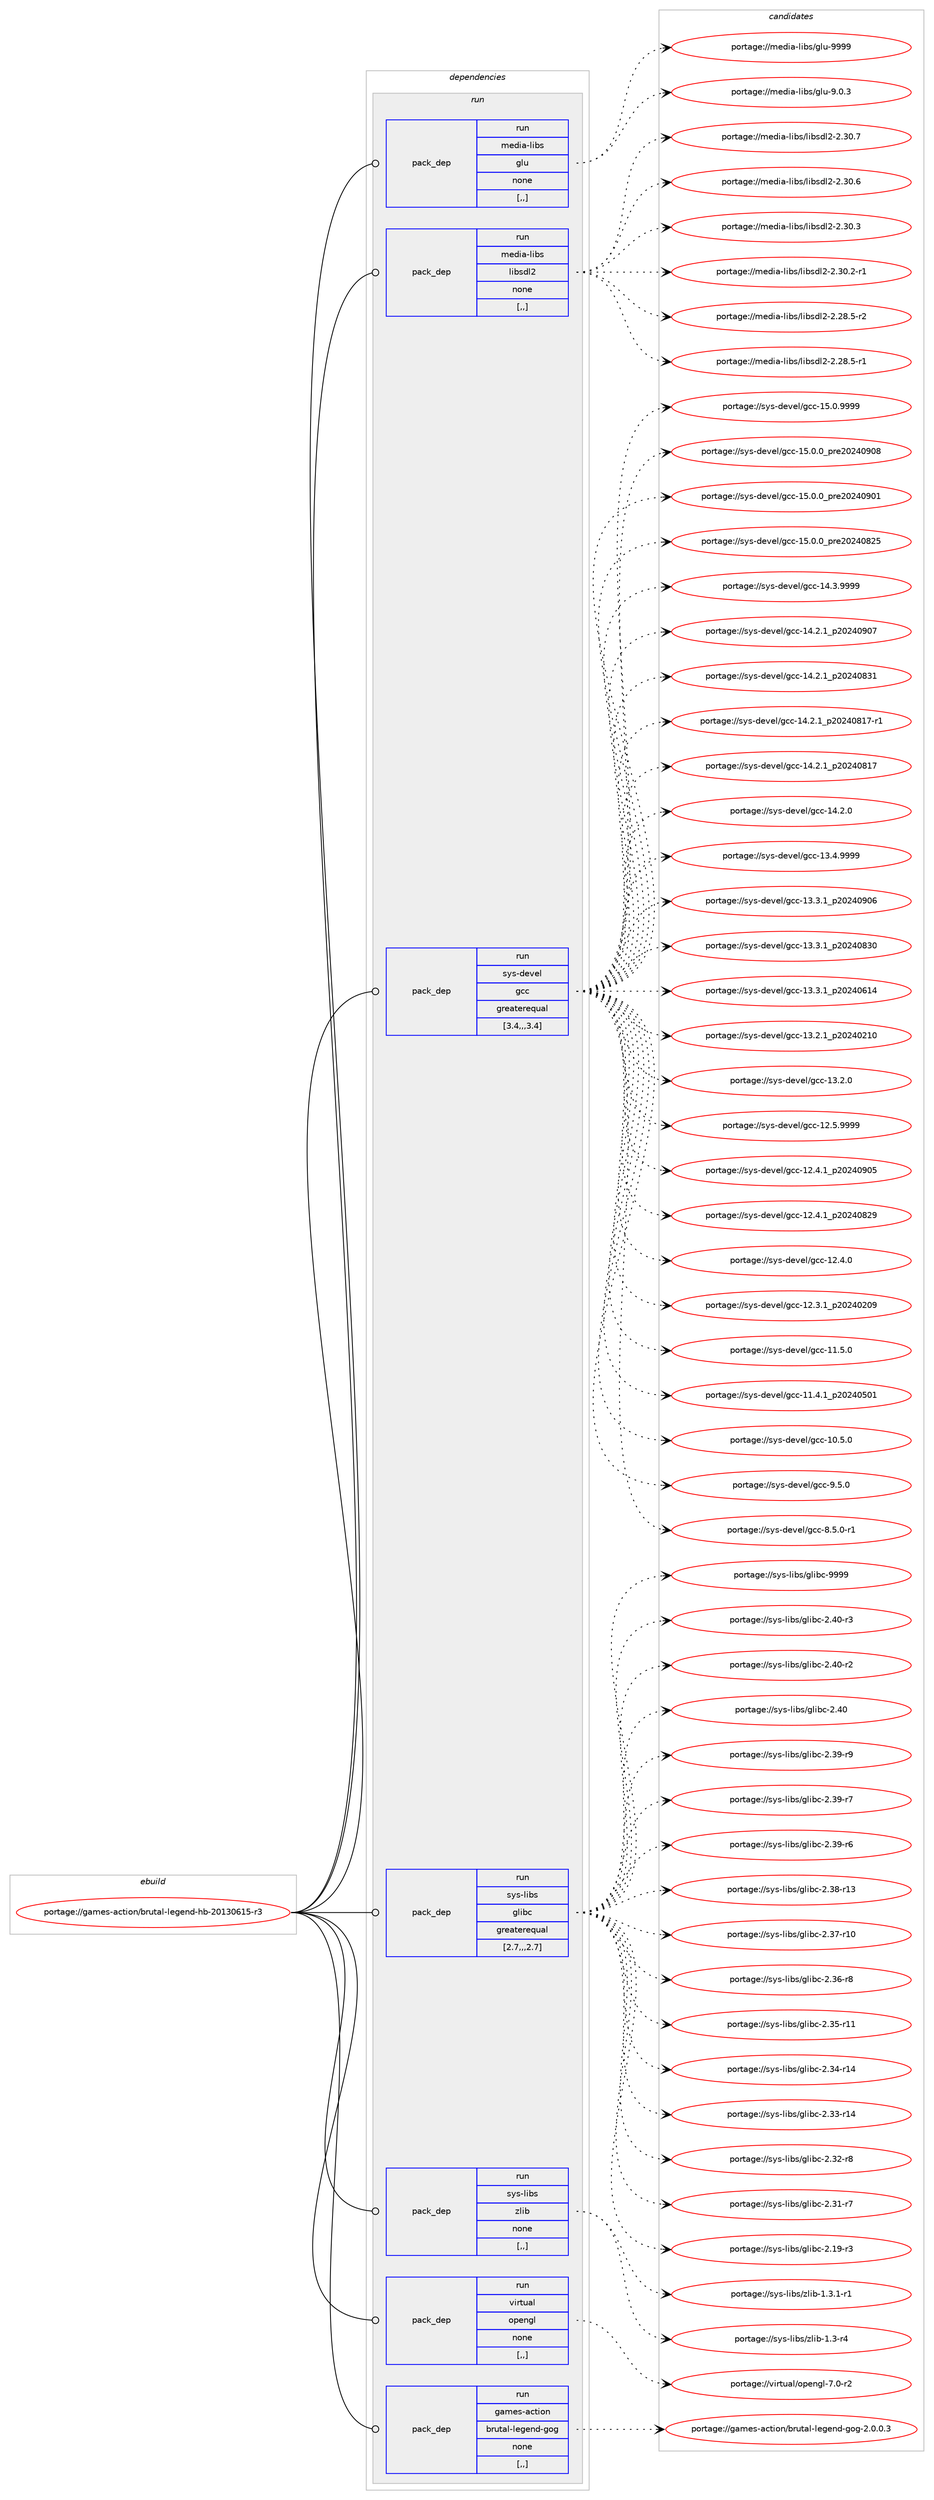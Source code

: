 digraph prolog {

# *************
# Graph options
# *************

newrank=true;
concentrate=true;
compound=true;
graph [rankdir=LR,fontname=Helvetica,fontsize=10,ranksep=1.5];#, ranksep=2.5, nodesep=0.2];
edge  [arrowhead=vee];
node  [fontname=Helvetica,fontsize=10];

# **********
# The ebuild
# **********

subgraph cluster_leftcol {
color=gray;
label=<<i>ebuild</i>>;
id [label="portage://games-action/brutal-legend-hb-20130615-r3", color=red, width=4, href="../games-action/brutal-legend-hb-20130615-r3.svg"];
}

# ****************
# The dependencies
# ****************

subgraph cluster_midcol {
color=gray;
label=<<i>dependencies</i>>;
subgraph cluster_compile {
fillcolor="#eeeeee";
style=filled;
label=<<i>compile</i>>;
}
subgraph cluster_compileandrun {
fillcolor="#eeeeee";
style=filled;
label=<<i>compile and run</i>>;
}
subgraph cluster_run {
fillcolor="#eeeeee";
style=filled;
label=<<i>run</i>>;
subgraph pack521157 {
dependency720371 [label=<<TABLE BORDER="0" CELLBORDER="1" CELLSPACING="0" CELLPADDING="4" WIDTH="220"><TR><TD ROWSPAN="6" CELLPADDING="30">pack_dep</TD></TR><TR><TD WIDTH="110">run</TD></TR><TR><TD>media-libs</TD></TR><TR><TD>glu</TD></TR><TR><TD>none</TD></TR><TR><TD>[,,]</TD></TR></TABLE>>, shape=none, color=blue];
}
id:e -> dependency720371:w [weight=20,style="solid",arrowhead="odot"];
subgraph pack521158 {
dependency720372 [label=<<TABLE BORDER="0" CELLBORDER="1" CELLSPACING="0" CELLPADDING="4" WIDTH="220"><TR><TD ROWSPAN="6" CELLPADDING="30">pack_dep</TD></TR><TR><TD WIDTH="110">run</TD></TR><TR><TD>media-libs</TD></TR><TR><TD>libsdl2</TD></TR><TR><TD>none</TD></TR><TR><TD>[,,]</TD></TR></TABLE>>, shape=none, color=blue];
}
id:e -> dependency720372:w [weight=20,style="solid",arrowhead="odot"];
subgraph pack521159 {
dependency720373 [label=<<TABLE BORDER="0" CELLBORDER="1" CELLSPACING="0" CELLPADDING="4" WIDTH="220"><TR><TD ROWSPAN="6" CELLPADDING="30">pack_dep</TD></TR><TR><TD WIDTH="110">run</TD></TR><TR><TD>sys-devel</TD></TR><TR><TD>gcc</TD></TR><TR><TD>greaterequal</TD></TR><TR><TD>[3.4,,,3.4]</TD></TR></TABLE>>, shape=none, color=blue];
}
id:e -> dependency720373:w [weight=20,style="solid",arrowhead="odot"];
subgraph pack521160 {
dependency720374 [label=<<TABLE BORDER="0" CELLBORDER="1" CELLSPACING="0" CELLPADDING="4" WIDTH="220"><TR><TD ROWSPAN="6" CELLPADDING="30">pack_dep</TD></TR><TR><TD WIDTH="110">run</TD></TR><TR><TD>sys-libs</TD></TR><TR><TD>glibc</TD></TR><TR><TD>greaterequal</TD></TR><TR><TD>[2.7,,,2.7]</TD></TR></TABLE>>, shape=none, color=blue];
}
id:e -> dependency720374:w [weight=20,style="solid",arrowhead="odot"];
subgraph pack521161 {
dependency720375 [label=<<TABLE BORDER="0" CELLBORDER="1" CELLSPACING="0" CELLPADDING="4" WIDTH="220"><TR><TD ROWSPAN="6" CELLPADDING="30">pack_dep</TD></TR><TR><TD WIDTH="110">run</TD></TR><TR><TD>sys-libs</TD></TR><TR><TD>zlib</TD></TR><TR><TD>none</TD></TR><TR><TD>[,,]</TD></TR></TABLE>>, shape=none, color=blue];
}
id:e -> dependency720375:w [weight=20,style="solid",arrowhead="odot"];
subgraph pack521162 {
dependency720376 [label=<<TABLE BORDER="0" CELLBORDER="1" CELLSPACING="0" CELLPADDING="4" WIDTH="220"><TR><TD ROWSPAN="6" CELLPADDING="30">pack_dep</TD></TR><TR><TD WIDTH="110">run</TD></TR><TR><TD>virtual</TD></TR><TR><TD>opengl</TD></TR><TR><TD>none</TD></TR><TR><TD>[,,]</TD></TR></TABLE>>, shape=none, color=blue];
}
id:e -> dependency720376:w [weight=20,style="solid",arrowhead="odot"];
subgraph pack521163 {
dependency720377 [label=<<TABLE BORDER="0" CELLBORDER="1" CELLSPACING="0" CELLPADDING="4" WIDTH="220"><TR><TD ROWSPAN="6" CELLPADDING="30">pack_dep</TD></TR><TR><TD WIDTH="110">run</TD></TR><TR><TD>games-action</TD></TR><TR><TD>brutal-legend-gog</TD></TR><TR><TD>none</TD></TR><TR><TD>[,,]</TD></TR></TABLE>>, shape=none, color=blue];
}
id:e -> dependency720377:w [weight=20,style="solid",arrowhead="odot"];
}
}

# **************
# The candidates
# **************

subgraph cluster_choices {
rank=same;
color=gray;
label=<<i>candidates</i>>;

subgraph choice521157 {
color=black;
nodesep=1;
choice109101100105974510810598115471031081174557575757 [label="portage://media-libs/glu-9999", color=red, width=4,href="../media-libs/glu-9999.svg"];
choice10910110010597451081059811547103108117455746484651 [label="portage://media-libs/glu-9.0.3", color=red, width=4,href="../media-libs/glu-9.0.3.svg"];
dependency720371:e -> choice109101100105974510810598115471031081174557575757:w [style=dotted,weight="100"];
dependency720371:e -> choice10910110010597451081059811547103108117455746484651:w [style=dotted,weight="100"];
}
subgraph choice521158 {
color=black;
nodesep=1;
choice10910110010597451081059811547108105981151001085045504651484655 [label="portage://media-libs/libsdl2-2.30.7", color=red, width=4,href="../media-libs/libsdl2-2.30.7.svg"];
choice10910110010597451081059811547108105981151001085045504651484654 [label="portage://media-libs/libsdl2-2.30.6", color=red, width=4,href="../media-libs/libsdl2-2.30.6.svg"];
choice10910110010597451081059811547108105981151001085045504651484651 [label="portage://media-libs/libsdl2-2.30.3", color=red, width=4,href="../media-libs/libsdl2-2.30.3.svg"];
choice109101100105974510810598115471081059811510010850455046514846504511449 [label="portage://media-libs/libsdl2-2.30.2-r1", color=red, width=4,href="../media-libs/libsdl2-2.30.2-r1.svg"];
choice109101100105974510810598115471081059811510010850455046505646534511450 [label="portage://media-libs/libsdl2-2.28.5-r2", color=red, width=4,href="../media-libs/libsdl2-2.28.5-r2.svg"];
choice109101100105974510810598115471081059811510010850455046505646534511449 [label="portage://media-libs/libsdl2-2.28.5-r1", color=red, width=4,href="../media-libs/libsdl2-2.28.5-r1.svg"];
dependency720372:e -> choice10910110010597451081059811547108105981151001085045504651484655:w [style=dotted,weight="100"];
dependency720372:e -> choice10910110010597451081059811547108105981151001085045504651484654:w [style=dotted,weight="100"];
dependency720372:e -> choice10910110010597451081059811547108105981151001085045504651484651:w [style=dotted,weight="100"];
dependency720372:e -> choice109101100105974510810598115471081059811510010850455046514846504511449:w [style=dotted,weight="100"];
dependency720372:e -> choice109101100105974510810598115471081059811510010850455046505646534511450:w [style=dotted,weight="100"];
dependency720372:e -> choice109101100105974510810598115471081059811510010850455046505646534511449:w [style=dotted,weight="100"];
}
subgraph choice521159 {
color=black;
nodesep=1;
choice1151211154510010111810110847103999945495346484657575757 [label="portage://sys-devel/gcc-15.0.9999", color=red, width=4,href="../sys-devel/gcc-15.0.9999.svg"];
choice1151211154510010111810110847103999945495346484648951121141015048505248574856 [label="portage://sys-devel/gcc-15.0.0_pre20240908", color=red, width=4,href="../sys-devel/gcc-15.0.0_pre20240908.svg"];
choice1151211154510010111810110847103999945495346484648951121141015048505248574849 [label="portage://sys-devel/gcc-15.0.0_pre20240901", color=red, width=4,href="../sys-devel/gcc-15.0.0_pre20240901.svg"];
choice1151211154510010111810110847103999945495346484648951121141015048505248565053 [label="portage://sys-devel/gcc-15.0.0_pre20240825", color=red, width=4,href="../sys-devel/gcc-15.0.0_pre20240825.svg"];
choice1151211154510010111810110847103999945495246514657575757 [label="portage://sys-devel/gcc-14.3.9999", color=red, width=4,href="../sys-devel/gcc-14.3.9999.svg"];
choice1151211154510010111810110847103999945495246504649951125048505248574855 [label="portage://sys-devel/gcc-14.2.1_p20240907", color=red, width=4,href="../sys-devel/gcc-14.2.1_p20240907.svg"];
choice1151211154510010111810110847103999945495246504649951125048505248565149 [label="portage://sys-devel/gcc-14.2.1_p20240831", color=red, width=4,href="../sys-devel/gcc-14.2.1_p20240831.svg"];
choice11512111545100101118101108471039999454952465046499511250485052485649554511449 [label="portage://sys-devel/gcc-14.2.1_p20240817-r1", color=red, width=4,href="../sys-devel/gcc-14.2.1_p20240817-r1.svg"];
choice1151211154510010111810110847103999945495246504649951125048505248564955 [label="portage://sys-devel/gcc-14.2.1_p20240817", color=red, width=4,href="../sys-devel/gcc-14.2.1_p20240817.svg"];
choice1151211154510010111810110847103999945495246504648 [label="portage://sys-devel/gcc-14.2.0", color=red, width=4,href="../sys-devel/gcc-14.2.0.svg"];
choice1151211154510010111810110847103999945495146524657575757 [label="portage://sys-devel/gcc-13.4.9999", color=red, width=4,href="../sys-devel/gcc-13.4.9999.svg"];
choice1151211154510010111810110847103999945495146514649951125048505248574854 [label="portage://sys-devel/gcc-13.3.1_p20240906", color=red, width=4,href="../sys-devel/gcc-13.3.1_p20240906.svg"];
choice1151211154510010111810110847103999945495146514649951125048505248565148 [label="portage://sys-devel/gcc-13.3.1_p20240830", color=red, width=4,href="../sys-devel/gcc-13.3.1_p20240830.svg"];
choice1151211154510010111810110847103999945495146514649951125048505248544952 [label="portage://sys-devel/gcc-13.3.1_p20240614", color=red, width=4,href="../sys-devel/gcc-13.3.1_p20240614.svg"];
choice1151211154510010111810110847103999945495146504649951125048505248504948 [label="portage://sys-devel/gcc-13.2.1_p20240210", color=red, width=4,href="../sys-devel/gcc-13.2.1_p20240210.svg"];
choice1151211154510010111810110847103999945495146504648 [label="portage://sys-devel/gcc-13.2.0", color=red, width=4,href="../sys-devel/gcc-13.2.0.svg"];
choice1151211154510010111810110847103999945495046534657575757 [label="portage://sys-devel/gcc-12.5.9999", color=red, width=4,href="../sys-devel/gcc-12.5.9999.svg"];
choice1151211154510010111810110847103999945495046524649951125048505248574853 [label="portage://sys-devel/gcc-12.4.1_p20240905", color=red, width=4,href="../sys-devel/gcc-12.4.1_p20240905.svg"];
choice1151211154510010111810110847103999945495046524649951125048505248565057 [label="portage://sys-devel/gcc-12.4.1_p20240829", color=red, width=4,href="../sys-devel/gcc-12.4.1_p20240829.svg"];
choice1151211154510010111810110847103999945495046524648 [label="portage://sys-devel/gcc-12.4.0", color=red, width=4,href="../sys-devel/gcc-12.4.0.svg"];
choice1151211154510010111810110847103999945495046514649951125048505248504857 [label="portage://sys-devel/gcc-12.3.1_p20240209", color=red, width=4,href="../sys-devel/gcc-12.3.1_p20240209.svg"];
choice1151211154510010111810110847103999945494946534648 [label="portage://sys-devel/gcc-11.5.0", color=red, width=4,href="../sys-devel/gcc-11.5.0.svg"];
choice1151211154510010111810110847103999945494946524649951125048505248534849 [label="portage://sys-devel/gcc-11.4.1_p20240501", color=red, width=4,href="../sys-devel/gcc-11.4.1_p20240501.svg"];
choice1151211154510010111810110847103999945494846534648 [label="portage://sys-devel/gcc-10.5.0", color=red, width=4,href="../sys-devel/gcc-10.5.0.svg"];
choice11512111545100101118101108471039999455746534648 [label="portage://sys-devel/gcc-9.5.0", color=red, width=4,href="../sys-devel/gcc-9.5.0.svg"];
choice115121115451001011181011084710399994556465346484511449 [label="portage://sys-devel/gcc-8.5.0-r1", color=red, width=4,href="../sys-devel/gcc-8.5.0-r1.svg"];
dependency720373:e -> choice1151211154510010111810110847103999945495346484657575757:w [style=dotted,weight="100"];
dependency720373:e -> choice1151211154510010111810110847103999945495346484648951121141015048505248574856:w [style=dotted,weight="100"];
dependency720373:e -> choice1151211154510010111810110847103999945495346484648951121141015048505248574849:w [style=dotted,weight="100"];
dependency720373:e -> choice1151211154510010111810110847103999945495346484648951121141015048505248565053:w [style=dotted,weight="100"];
dependency720373:e -> choice1151211154510010111810110847103999945495246514657575757:w [style=dotted,weight="100"];
dependency720373:e -> choice1151211154510010111810110847103999945495246504649951125048505248574855:w [style=dotted,weight="100"];
dependency720373:e -> choice1151211154510010111810110847103999945495246504649951125048505248565149:w [style=dotted,weight="100"];
dependency720373:e -> choice11512111545100101118101108471039999454952465046499511250485052485649554511449:w [style=dotted,weight="100"];
dependency720373:e -> choice1151211154510010111810110847103999945495246504649951125048505248564955:w [style=dotted,weight="100"];
dependency720373:e -> choice1151211154510010111810110847103999945495246504648:w [style=dotted,weight="100"];
dependency720373:e -> choice1151211154510010111810110847103999945495146524657575757:w [style=dotted,weight="100"];
dependency720373:e -> choice1151211154510010111810110847103999945495146514649951125048505248574854:w [style=dotted,weight="100"];
dependency720373:e -> choice1151211154510010111810110847103999945495146514649951125048505248565148:w [style=dotted,weight="100"];
dependency720373:e -> choice1151211154510010111810110847103999945495146514649951125048505248544952:w [style=dotted,weight="100"];
dependency720373:e -> choice1151211154510010111810110847103999945495146504649951125048505248504948:w [style=dotted,weight="100"];
dependency720373:e -> choice1151211154510010111810110847103999945495146504648:w [style=dotted,weight="100"];
dependency720373:e -> choice1151211154510010111810110847103999945495046534657575757:w [style=dotted,weight="100"];
dependency720373:e -> choice1151211154510010111810110847103999945495046524649951125048505248574853:w [style=dotted,weight="100"];
dependency720373:e -> choice1151211154510010111810110847103999945495046524649951125048505248565057:w [style=dotted,weight="100"];
dependency720373:e -> choice1151211154510010111810110847103999945495046524648:w [style=dotted,weight="100"];
dependency720373:e -> choice1151211154510010111810110847103999945495046514649951125048505248504857:w [style=dotted,weight="100"];
dependency720373:e -> choice1151211154510010111810110847103999945494946534648:w [style=dotted,weight="100"];
dependency720373:e -> choice1151211154510010111810110847103999945494946524649951125048505248534849:w [style=dotted,weight="100"];
dependency720373:e -> choice1151211154510010111810110847103999945494846534648:w [style=dotted,weight="100"];
dependency720373:e -> choice11512111545100101118101108471039999455746534648:w [style=dotted,weight="100"];
dependency720373:e -> choice115121115451001011181011084710399994556465346484511449:w [style=dotted,weight="100"];
}
subgraph choice521160 {
color=black;
nodesep=1;
choice11512111545108105981154710310810598994557575757 [label="portage://sys-libs/glibc-9999", color=red, width=4,href="../sys-libs/glibc-9999.svg"];
choice115121115451081059811547103108105989945504652484511451 [label="portage://sys-libs/glibc-2.40-r3", color=red, width=4,href="../sys-libs/glibc-2.40-r3.svg"];
choice115121115451081059811547103108105989945504652484511450 [label="portage://sys-libs/glibc-2.40-r2", color=red, width=4,href="../sys-libs/glibc-2.40-r2.svg"];
choice11512111545108105981154710310810598994550465248 [label="portage://sys-libs/glibc-2.40", color=red, width=4,href="../sys-libs/glibc-2.40.svg"];
choice115121115451081059811547103108105989945504651574511457 [label="portage://sys-libs/glibc-2.39-r9", color=red, width=4,href="../sys-libs/glibc-2.39-r9.svg"];
choice115121115451081059811547103108105989945504651574511455 [label="portage://sys-libs/glibc-2.39-r7", color=red, width=4,href="../sys-libs/glibc-2.39-r7.svg"];
choice115121115451081059811547103108105989945504651574511454 [label="portage://sys-libs/glibc-2.39-r6", color=red, width=4,href="../sys-libs/glibc-2.39-r6.svg"];
choice11512111545108105981154710310810598994550465156451144951 [label="portage://sys-libs/glibc-2.38-r13", color=red, width=4,href="../sys-libs/glibc-2.38-r13.svg"];
choice11512111545108105981154710310810598994550465155451144948 [label="portage://sys-libs/glibc-2.37-r10", color=red, width=4,href="../sys-libs/glibc-2.37-r10.svg"];
choice115121115451081059811547103108105989945504651544511456 [label="portage://sys-libs/glibc-2.36-r8", color=red, width=4,href="../sys-libs/glibc-2.36-r8.svg"];
choice11512111545108105981154710310810598994550465153451144949 [label="portage://sys-libs/glibc-2.35-r11", color=red, width=4,href="../sys-libs/glibc-2.35-r11.svg"];
choice11512111545108105981154710310810598994550465152451144952 [label="portage://sys-libs/glibc-2.34-r14", color=red, width=4,href="../sys-libs/glibc-2.34-r14.svg"];
choice11512111545108105981154710310810598994550465151451144952 [label="portage://sys-libs/glibc-2.33-r14", color=red, width=4,href="../sys-libs/glibc-2.33-r14.svg"];
choice115121115451081059811547103108105989945504651504511456 [label="portage://sys-libs/glibc-2.32-r8", color=red, width=4,href="../sys-libs/glibc-2.32-r8.svg"];
choice115121115451081059811547103108105989945504651494511455 [label="portage://sys-libs/glibc-2.31-r7", color=red, width=4,href="../sys-libs/glibc-2.31-r7.svg"];
choice115121115451081059811547103108105989945504649574511451 [label="portage://sys-libs/glibc-2.19-r3", color=red, width=4,href="../sys-libs/glibc-2.19-r3.svg"];
dependency720374:e -> choice11512111545108105981154710310810598994557575757:w [style=dotted,weight="100"];
dependency720374:e -> choice115121115451081059811547103108105989945504652484511451:w [style=dotted,weight="100"];
dependency720374:e -> choice115121115451081059811547103108105989945504652484511450:w [style=dotted,weight="100"];
dependency720374:e -> choice11512111545108105981154710310810598994550465248:w [style=dotted,weight="100"];
dependency720374:e -> choice115121115451081059811547103108105989945504651574511457:w [style=dotted,weight="100"];
dependency720374:e -> choice115121115451081059811547103108105989945504651574511455:w [style=dotted,weight="100"];
dependency720374:e -> choice115121115451081059811547103108105989945504651574511454:w [style=dotted,weight="100"];
dependency720374:e -> choice11512111545108105981154710310810598994550465156451144951:w [style=dotted,weight="100"];
dependency720374:e -> choice11512111545108105981154710310810598994550465155451144948:w [style=dotted,weight="100"];
dependency720374:e -> choice115121115451081059811547103108105989945504651544511456:w [style=dotted,weight="100"];
dependency720374:e -> choice11512111545108105981154710310810598994550465153451144949:w [style=dotted,weight="100"];
dependency720374:e -> choice11512111545108105981154710310810598994550465152451144952:w [style=dotted,weight="100"];
dependency720374:e -> choice11512111545108105981154710310810598994550465151451144952:w [style=dotted,weight="100"];
dependency720374:e -> choice115121115451081059811547103108105989945504651504511456:w [style=dotted,weight="100"];
dependency720374:e -> choice115121115451081059811547103108105989945504651494511455:w [style=dotted,weight="100"];
dependency720374:e -> choice115121115451081059811547103108105989945504649574511451:w [style=dotted,weight="100"];
}
subgraph choice521161 {
color=black;
nodesep=1;
choice115121115451081059811547122108105984549465146494511449 [label="portage://sys-libs/zlib-1.3.1-r1", color=red, width=4,href="../sys-libs/zlib-1.3.1-r1.svg"];
choice11512111545108105981154712210810598454946514511452 [label="portage://sys-libs/zlib-1.3-r4", color=red, width=4,href="../sys-libs/zlib-1.3-r4.svg"];
dependency720375:e -> choice115121115451081059811547122108105984549465146494511449:w [style=dotted,weight="100"];
dependency720375:e -> choice11512111545108105981154712210810598454946514511452:w [style=dotted,weight="100"];
}
subgraph choice521162 {
color=black;
nodesep=1;
choice1181051141161179710847111112101110103108455546484511450 [label="portage://virtual/opengl-7.0-r2", color=red, width=4,href="../virtual/opengl-7.0-r2.svg"];
dependency720376:e -> choice1181051141161179710847111112101110103108455546484511450:w [style=dotted,weight="100"];
}
subgraph choice521163 {
color=black;
nodesep=1;
choice1039710910111545979911610511111047981141171169710845108101103101110100451031111034550464846484651 [label="portage://games-action/brutal-legend-gog-2.0.0.3", color=red, width=4,href="../games-action/brutal-legend-gog-2.0.0.3.svg"];
dependency720377:e -> choice1039710910111545979911610511111047981141171169710845108101103101110100451031111034550464846484651:w [style=dotted,weight="100"];
}
}

}
